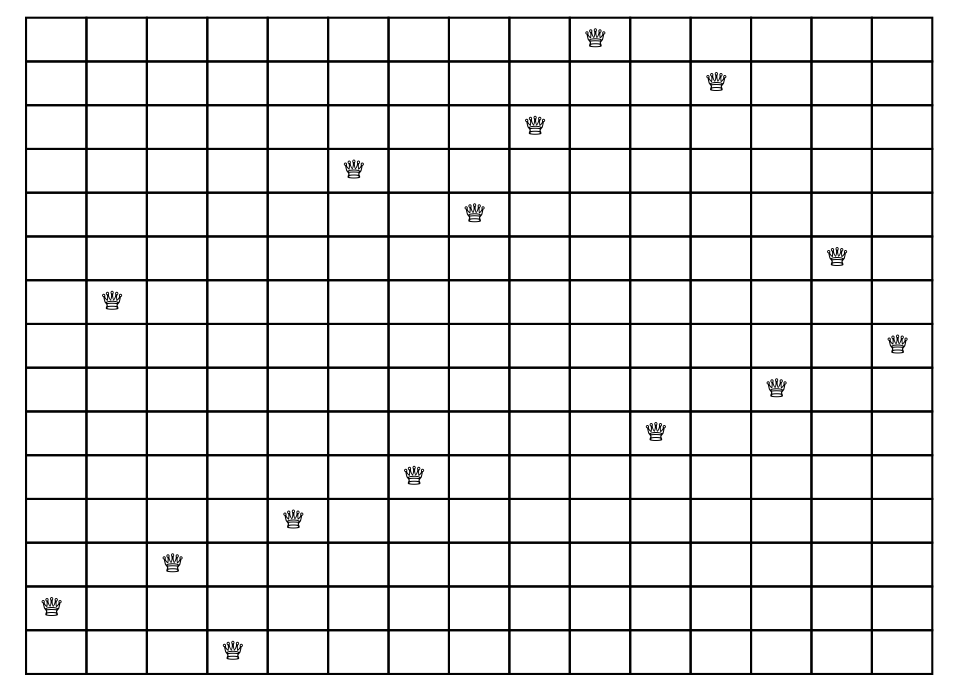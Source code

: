 digraph D {

node [shape=plaintext]

some_node [
label=<
<table border="0" cellborder="1" cellspacing="0" >
<tr>  <td> </td> <td> </td> <td> </td> <td> </td> <td> </td> <td> </td> <td> </td> <td> </td> <td> </td> <td> &#9813;  </td> <td> </td> <td> </td> <td> </td> <td> </td> <td> </td> </tr>
<tr>  <td> </td> <td> </td> <td> </td> <td> </td> <td> </td> <td> </td> <td> </td> <td> </td> <td> </td> <td> </td> <td> </td> <td> &#9813;  </td> <td> </td> <td> </td> <td> </td> </tr>
<tr>  <td> </td> <td> </td> <td> </td> <td> </td> <td> </td> <td> </td> <td> </td> <td> </td> <td> &#9813;  </td> <td> </td> <td> </td> <td> </td> <td> </td> <td> </td> <td> </td> </tr>
<tr>  <td> </td> <td> </td> <td> </td> <td> </td> <td> </td> <td> &#9813;  </td> <td> </td> <td> </td> <td> </td> <td> </td> <td> </td> <td> </td> <td> </td> <td> </td> <td> </td> </tr>
<tr>  <td> </td> <td> </td> <td> </td> <td> </td> <td> </td> <td> </td> <td> </td> <td> &#9813;  </td> <td> </td> <td> </td> <td> </td> <td> </td> <td> </td> <td> </td> <td> </td> </tr>
<tr>  <td> </td> <td> </td> <td> </td> <td> </td> <td> </td> <td> </td> <td> </td> <td> </td> <td> </td> <td> </td> <td> </td> <td> </td> <td> </td> <td> &#9813;  </td> <td> </td> </tr>
<tr>  <td> </td> <td> &#9813;  </td> <td> </td> <td> </td> <td> </td> <td> </td> <td> </td> <td> </td> <td> </td> <td> </td> <td> </td> <td> </td> <td> </td> <td> </td> <td> </td> </tr>
<tr>  <td> </td> <td> </td> <td> </td> <td> </td> <td> </td> <td> </td> <td> </td> <td> </td> <td> </td> <td> </td> <td> </td> <td> </td> <td> </td> <td> </td> <td> &#9813;  </td> </tr>
<tr>  <td> </td> <td> </td> <td> </td> <td> </td> <td> </td> <td> </td> <td> </td> <td> </td> <td> </td> <td> </td> <td> </td> <td> </td> <td> &#9813;  </td> <td> </td> <td> </td> </tr>
<tr>  <td> </td> <td> </td> <td> </td> <td> </td> <td> </td> <td> </td> <td> </td> <td> </td> <td> </td> <td> </td> <td> &#9813;  </td> <td> </td> <td> </td> <td> </td> <td> </td> </tr>
<tr>  <td> </td> <td> </td> <td> </td> <td> </td> <td> </td> <td> </td> <td> &#9813;  </td> <td> </td> <td> </td> <td> </td> <td> </td> <td> </td> <td> </td> <td> </td> <td> </td> </tr>
<tr>  <td> </td> <td> </td> <td> </td> <td> </td> <td> &#9813;  </td> <td> </td> <td> </td> <td> </td> <td> </td> <td> </td> <td> </td> <td> </td> <td> </td> <td> </td> <td> </td> </tr>
<tr>  <td> </td> <td> </td> <td> &#9813;  </td> <td> </td> <td> </td> <td> </td> <td> </td> <td> </td> <td> </td> <td> </td> <td> </td> <td> </td> <td> </td> <td> </td> <td> </td> </tr>
<tr>  <td> &#9813;  </td> <td> </td> <td> </td> <td> </td> <td> </td> <td> </td> <td> </td> <td> </td> <td> </td> <td> </td> <td> </td> <td> </td> <td> </td> <td> </td> <td> </td> </tr>
<tr>  <td> </td> <td> </td> <td> </td> <td> &#9813;  </td> <td> </td> <td> </td> <td> </td> <td> </td> <td> </td> <td> </td> <td> </td> <td> </td> <td> </td> <td> </td> <td> </td> </tr>
</table>>
];

}
